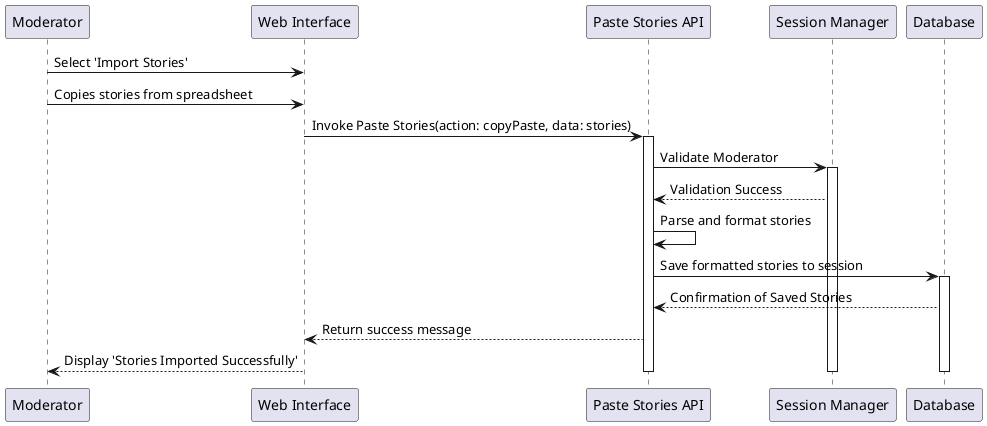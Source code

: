@startuml
participant Moderator
participant "Web Interface" as WebInterface
participant "Paste Stories API" as PasteAPI
participant "Session Manager" as SessionManager
participant "Database" as DB

Moderator -> WebInterface : Select 'Import Stories'
Moderator -> WebInterface : Copies stories from spreadsheet
WebInterface -> PasteAPI : Invoke Paste Stories(action: copyPaste, data: stories)
activate PasteAPI

PasteAPI -> SessionManager : Validate Moderator
activate SessionManager

SessionManager --> PasteAPI : Validation Success
PasteAPI -> PasteAPI : Parse and format stories
PasteAPI -> DB : Save formatted stories to session
activate DB

DB --> PasteAPI : Confirmation of Saved Stories
PasteAPI --> WebInterface : Return success message
WebInterface --> Moderator: Display 'Stories Imported Successfully'

deactivate PasteAPI
deactivate SessionManager
deactivate DB

@enduml